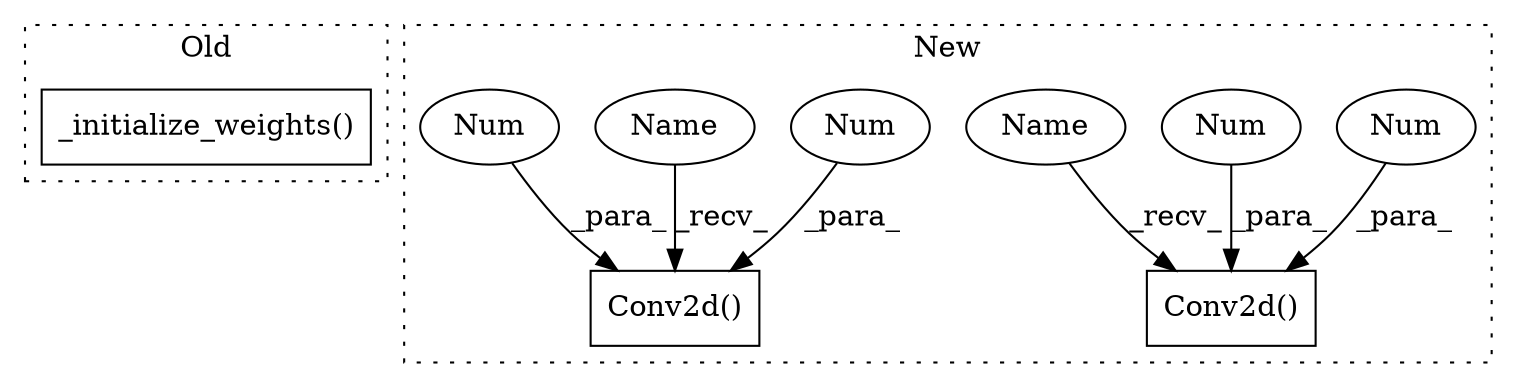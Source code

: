 digraph G {
subgraph cluster0 {
1 [label="_initialize_weights()" a="75" s="3913" l="26" shape="box"];
label = "Old";
style="dotted";
}
subgraph cluster1 {
2 [label="Conv2d()" a="75" s="3766,3784" l="10,40" shape="box"];
3 [label="Conv2d()" a="75" s="3602,3620" l="10,28" shape="box"];
4 [label="Num" a="76" s="3781" l="3" shape="ellipse"];
5 [label="Num" a="76" s="3776" l="3" shape="ellipse"];
6 [label="Num" a="76" s="3617" l="3" shape="ellipse"];
7 [label="Num" a="76" s="3612" l="3" shape="ellipse"];
8 [label="Name" a="87" s="3766" l="2" shape="ellipse"];
9 [label="Name" a="87" s="3602" l="2" shape="ellipse"];
label = "New";
style="dotted";
}
4 -> 2 [label="_para_"];
5 -> 2 [label="_para_"];
6 -> 3 [label="_para_"];
7 -> 3 [label="_para_"];
8 -> 2 [label="_recv_"];
9 -> 3 [label="_recv_"];
}